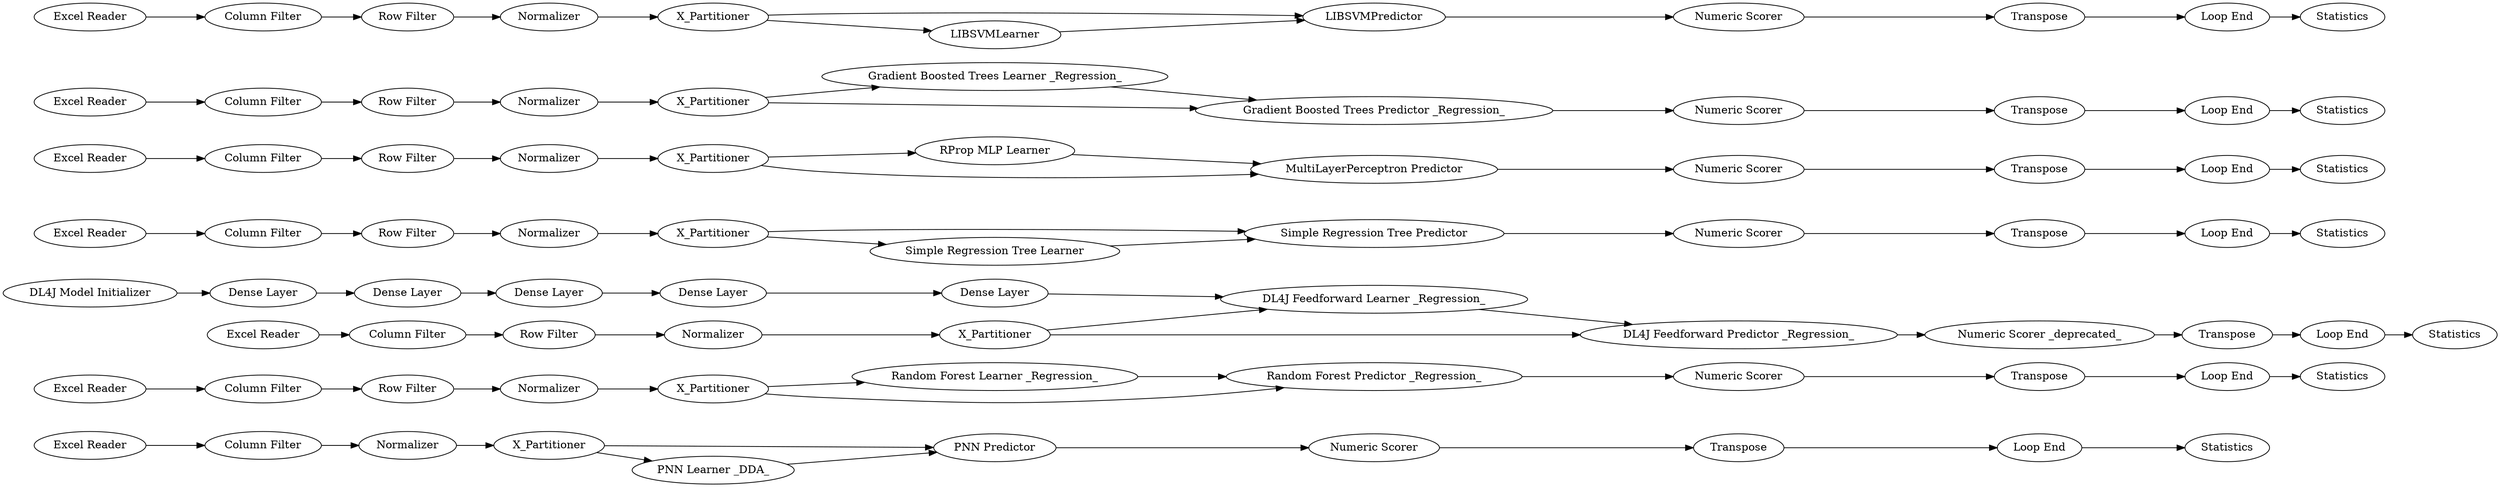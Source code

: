 digraph {
	"2779121565869965561_129" [label=X_Partitioner]
	"2779121565869965561_7" [label="Random Forest Learner _Regression_"]
	"2779121565869965561_156" [label="Column Filter"]
	"2779121565869965561_131" [label="Loop End"]
	"2779121565869965561_153" [label=Statistics]
	"2779121565869965561_11" [label="Simple Regression Tree Predictor"]
	"2779121565869965561_73" [label=Statistics]
	"2779121565869965561_152" [label="Dense Layer"]
	"2779121565869965561_110" [label="Row Filter"]
	"2779121565869965561_80" [label=Statistics]
	"2779121565869965561_4" [label=X_Partitioner]
	"2779121565869965561_127" [label="Numeric Scorer"]
	"2779121565869965561_117" [label=X_Partitioner]
	"2779121565869965561_82" [label="Column Filter"]
	"2779121565869965561_124" [label=Transpose]
	"2779121565869965561_112" [label="Loop End"]
	"2779121565869965561_2" [label="Column Filter"]
	"2779121565869965561_128" [label=Normalizer]
	"2779121565869965561_30" [label="PNN Predictor"]
	"2779121565869965561_109" [label=Statistics]
	"2779121565869965561_140" [label=LIBSVMPredictor]
	"2779121565869965561_108" [label=Transpose]
	"2779121565869965561_75" [label=Statistics]
	"2779121565869965561_113" [label="Excel Reader"]
	"2779121565869965561_130" [label="PNN Learner _DDA_"]
	"2779121565869965561_6" [label="RProp MLP Learner"]
	"2779121565869965561_74" [label=Transpose]
	"2779121565869965561_136" [label="Numeric Scorer"]
	"2779121565869965561_155" [label="Row Filter"]
	"2779121565869965561_135" [label=Statistics]
	"2779121565869965561_59" [label=Transpose]
	"2779121565869965561_72" [label="Loop End"]
	"2779121565869965561_52" [label="DL4J Feedforward Predictor _Regression_"]
	"2779121565869965561_25" [label="Numeric Scorer"]
	"2779121565869965561_106" [label="Row Filter"]
	"2779121565869965561_3" [label=Normalizer]
	"2779121565869965561_121" [label="Loop End"]
	"2779121565869965561_76" [label="DL4J Feedforward Learner _Regression_"]
	"2779121565869965561_141" [label=Normalizer]
	"2779121565869965561_114" [label=Normalizer]
	"2779121565869965561_134" [label="Column Filter"]
	"2779121565869965561_1" [label="Excel Reader"]
	"2779121565869965561_126" [label="Excel Reader"]
	"2779121565869965561_133" [label="Column Filter"]
	"2779121565869965561_150" [label=Transpose]
	"2779121565869965561_116" [label=Transpose]
	"2779121565869965561_143" [label="Loop End"]
	"2779121565869965561_14" [label="Gradient Boosted Trees Learner _Regression_"]
	"2779121565869965561_139" [label=LIBSVMLearner]
	"2779121565869965561_158" [label="Dense Layer"]
	"2779121565869965561_147" [label="Dense Layer"]
	"2779121565869965561_10" [label="Simple Regression Tree Learner"]
	"2779121565869965561_55" [label="Numeric Scorer _deprecated_"]
	"2779121565869965561_148" [label="Excel Reader"]
	"2779121565869965561_8" [label="Random Forest Predictor _Regression_"]
	"2779121565869965561_107" [label=Normalizer]
	"2779121565869965561_157" [label="Dense Layer"]
	"2779121565869965561_146" [label=Transpose]
	"2779121565869965561_26" [label="Numeric Scorer"]
	"2779121565869965561_132" [label="Excel Reader"]
	"2779121565869965561_149" [label="Loop End"]
	"2779121565869965561_123" [label=Normalizer]
	"2779121565869965561_115" [label="Numeric Scorer"]
	"2779121565869965561_119" [label="Column Filter"]
	"2779121565869965561_125" [label="Loop End"]
	"2779121565869965561_138" [label="Excel Reader"]
	"2779121565869965561_57" [label=Normalizer]
	"2779121565869965561_120" [label="Row Filter"]
	"2779121565869965561_12" [label="Numeric Scorer"]
	"2779121565869965561_29" [label=X_Partitioner]
	"2779121565869965561_118" [label=Statistics]
	"2779121565869965561_122" [label="Excel Reader"]
	"2779121565869965561_27" [label="DL4J Model Initializer"]
	"2779121565869965561_142" [label=X_Partitioner]
	"2779121565869965561_111" [label="Column Filter"]
	"2779121565869965561_154" [label="Row Filter"]
	"2779121565869965561_15" [label="Gradient Boosted Trees Predictor _Regression_"]
	"2779121565869965561_28" [label=X_Partitioner]
	"2779121565869965561_58" [label=X_Partitioner]
	"2779121565869965561_5" [label="MultiLayerPerceptron Predictor"]
	"2779121565869965561_151" [label="Dense Layer"]
	"2779121565869965561_137" [label="Row Filter"]
	"2779121565869965561_120" -> "2779121565869965561_123"
	"2779121565869965561_117" -> "2779121565869965561_15"
	"2779121565869965561_158" -> "2779121565869965561_76"
	"2779121565869965561_108" -> "2779121565869965561_112"
	"2779121565869965561_130" -> "2779121565869965561_30"
	"2779121565869965561_110" -> "2779121565869965561_114"
	"2779121565869965561_115" -> "2779121565869965561_116"
	"2779121565869965561_15" -> "2779121565869965561_115"
	"2779121565869965561_152" -> "2779121565869965561_157"
	"2779121565869965561_57" -> "2779121565869965561_58"
	"2779121565869965561_58" -> "2779121565869965561_52"
	"2779121565869965561_111" -> "2779121565869965561_110"
	"2779121565869965561_127" -> "2779121565869965561_124"
	"2779121565869965561_29" -> "2779121565869965561_8"
	"2779121565869965561_126" -> "2779121565869965561_2"
	"2779121565869965561_133" -> "2779121565869965561_128"
	"2779121565869965561_29" -> "2779121565869965561_7"
	"2779121565869965561_76" -> "2779121565869965561_52"
	"2779121565869965561_6" -> "2779121565869965561_5"
	"2779121565869965561_129" -> "2779121565869965561_130"
	"2779121565869965561_30" -> "2779121565869965561_26"
	"2779121565869965561_128" -> "2779121565869965561_129"
	"2779121565869965561_132" -> "2779121565869965561_133"
	"2779121565869965561_4" -> "2779121565869965561_6"
	"2779121565869965561_136" -> "2779121565869965561_146"
	"2779121565869965561_124" -> "2779121565869965561_125"
	"2779121565869965561_141" -> "2779121565869965561_142"
	"2779121565869965561_72" -> "2779121565869965561_80"
	"2779121565869965561_151" -> "2779121565869965561_147"
	"2779121565869965561_112" -> "2779121565869965561_109"
	"2779121565869965561_2" -> "2779121565869965561_154"
	"2779121565869965561_82" -> "2779121565869965561_106"
	"2779121565869965561_28" -> "2779121565869965561_11"
	"2779121565869965561_1" -> "2779121565869965561_82"
	"2779121565869965561_139" -> "2779121565869965561_140"
	"2779121565869965561_58" -> "2779121565869965561_76"
	"2779121565869965561_134" -> "2779121565869965561_137"
	"2779121565869965561_148" -> "2779121565869965561_156"
	"2779121565869965561_106" -> "2779121565869965561_107"
	"2779121565869965561_74" -> "2779121565869965561_131"
	"2779121565869965561_122" -> "2779121565869965561_119"
	"2779121565869965561_10" -> "2779121565869965561_11"
	"2779121565869965561_28" -> "2779121565869965561_10"
	"2779121565869965561_137" -> "2779121565869965561_141"
	"2779121565869965561_146" -> "2779121565869965561_143"
	"2779121565869965561_27" -> "2779121565869965561_151"
	"2779121565869965561_150" -> "2779121565869965561_149"
	"2779121565869965561_156" -> "2779121565869965561_155"
	"2779121565869965561_113" -> "2779121565869965561_111"
	"2779121565869965561_52" -> "2779121565869965561_55"
	"2779121565869965561_7" -> "2779121565869965561_8"
	"2779121565869965561_3" -> "2779121565869965561_4"
	"2779121565869965561_8" -> "2779121565869965561_12"
	"2779121565869965561_142" -> "2779121565869965561_139"
	"2779121565869965561_147" -> "2779121565869965561_152"
	"2779121565869965561_140" -> "2779121565869965561_136"
	"2779121565869965561_25" -> "2779121565869965561_108"
	"2779121565869965561_4" -> "2779121565869965561_5"
	"2779121565869965561_157" -> "2779121565869965561_158"
	"2779121565869965561_116" -> "2779121565869965561_121"
	"2779121565869965561_138" -> "2779121565869965561_134"
	"2779121565869965561_107" -> "2779121565869965561_29"
	"2779121565869965561_131" -> "2779121565869965561_75"
	"2779121565869965561_123" -> "2779121565869965561_117"
	"2779121565869965561_142" -> "2779121565869965561_140"
	"2779121565869965561_12" -> "2779121565869965561_59"
	"2779121565869965561_55" -> "2779121565869965561_150"
	"2779121565869965561_155" -> "2779121565869965561_57"
	"2779121565869965561_11" -> "2779121565869965561_25"
	"2779121565869965561_14" -> "2779121565869965561_15"
	"2779121565869965561_26" -> "2779121565869965561_74"
	"2779121565869965561_114" -> "2779121565869965561_28"
	"2779121565869965561_119" -> "2779121565869965561_120"
	"2779121565869965561_117" -> "2779121565869965561_14"
	"2779121565869965561_129" -> "2779121565869965561_30"
	"2779121565869965561_121" -> "2779121565869965561_118"
	"2779121565869965561_5" -> "2779121565869965561_127"
	"2779121565869965561_143" -> "2779121565869965561_135"
	"2779121565869965561_59" -> "2779121565869965561_72"
	"2779121565869965561_154" -> "2779121565869965561_3"
	"2779121565869965561_149" -> "2779121565869965561_153"
	"2779121565869965561_125" -> "2779121565869965561_73"
	rankdir=LR
}
